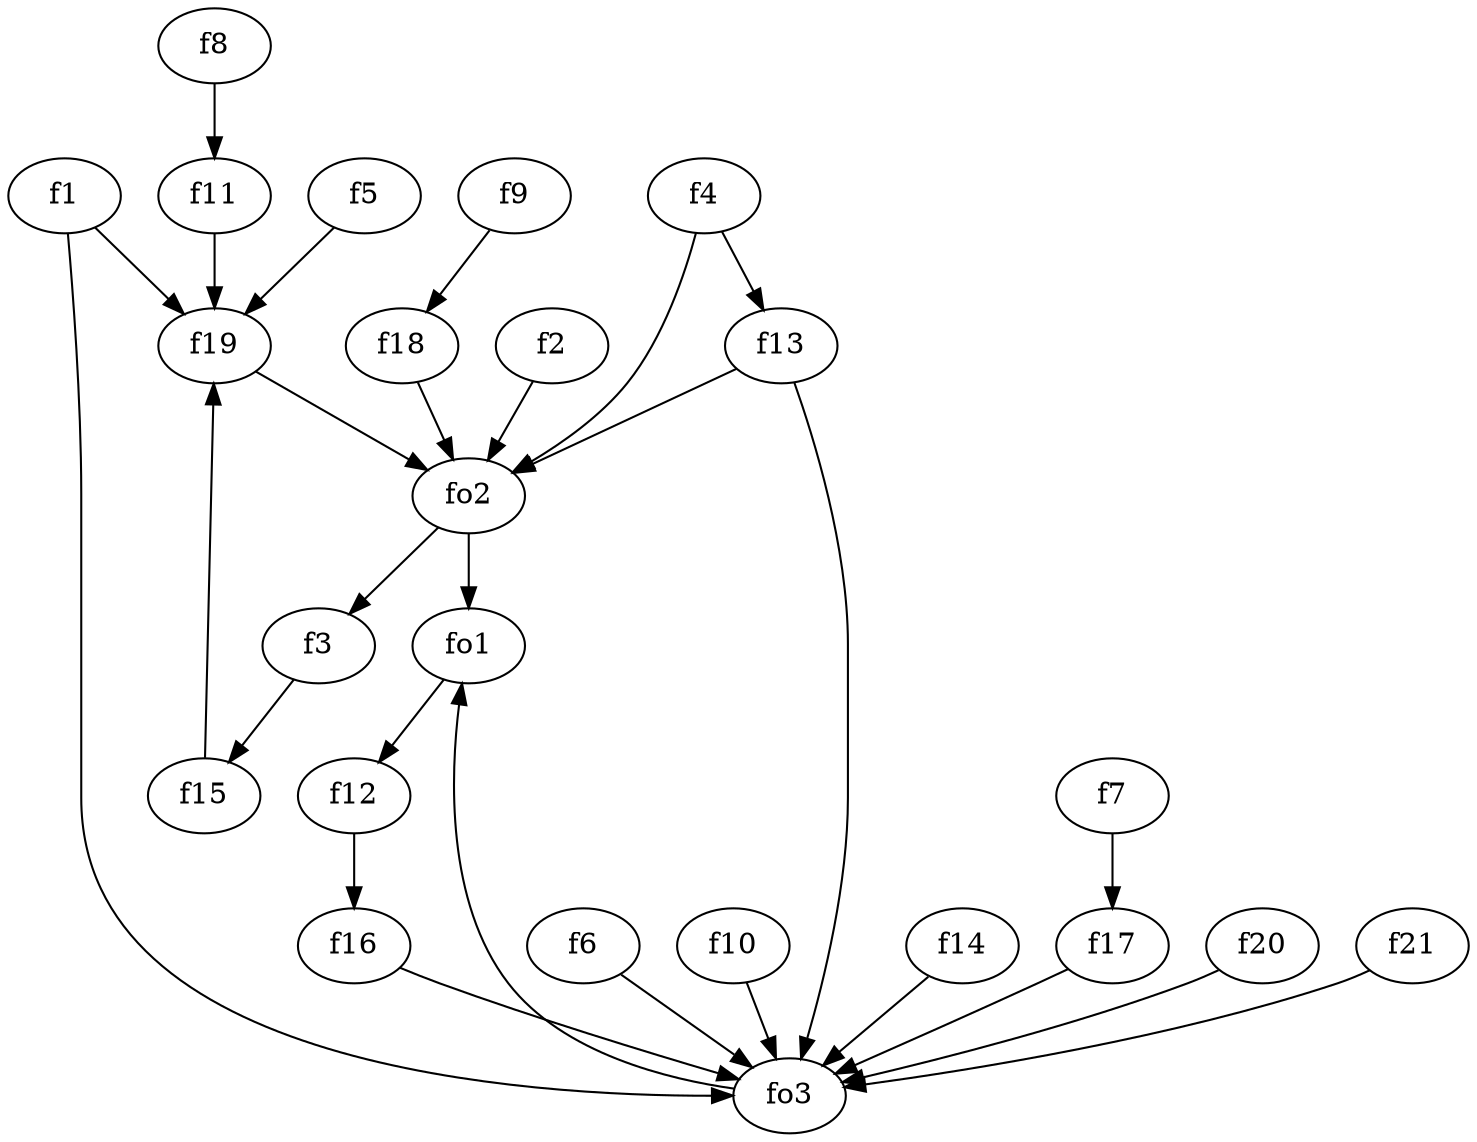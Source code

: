 strict digraph  {
f1;
f2;
f3;
f4;
f5;
f6;
f7;
f8;
f9;
f10;
f11;
f12;
f13;
f14;
f15;
f16;
f17;
f18;
f19;
f20;
f21;
fo1;
fo2;
fo3;
f1 -> f19  [weight=2];
f1 -> fo3  [weight=2];
f2 -> fo2  [weight=2];
f3 -> f15  [weight=2];
f4 -> fo2  [weight=2];
f4 -> f13  [weight=2];
f5 -> f19  [weight=2];
f6 -> fo3  [weight=2];
f7 -> f17  [weight=2];
f8 -> f11  [weight=2];
f9 -> f18  [weight=2];
f10 -> fo3  [weight=2];
f11 -> f19  [weight=2];
f12 -> f16  [weight=2];
f13 -> fo3  [weight=2];
f13 -> fo2  [weight=2];
f14 -> fo3  [weight=2];
f15 -> f19  [weight=2];
f16 -> fo3  [weight=2];
f17 -> fo3  [weight=2];
f18 -> fo2  [weight=2];
f19 -> fo2  [weight=2];
f20 -> fo3  [weight=2];
f21 -> fo3  [weight=2];
fo1 -> f12  [weight=2];
fo2 -> fo1  [weight=2];
fo2 -> f3  [weight=2];
fo3 -> fo1  [weight=2];
}
